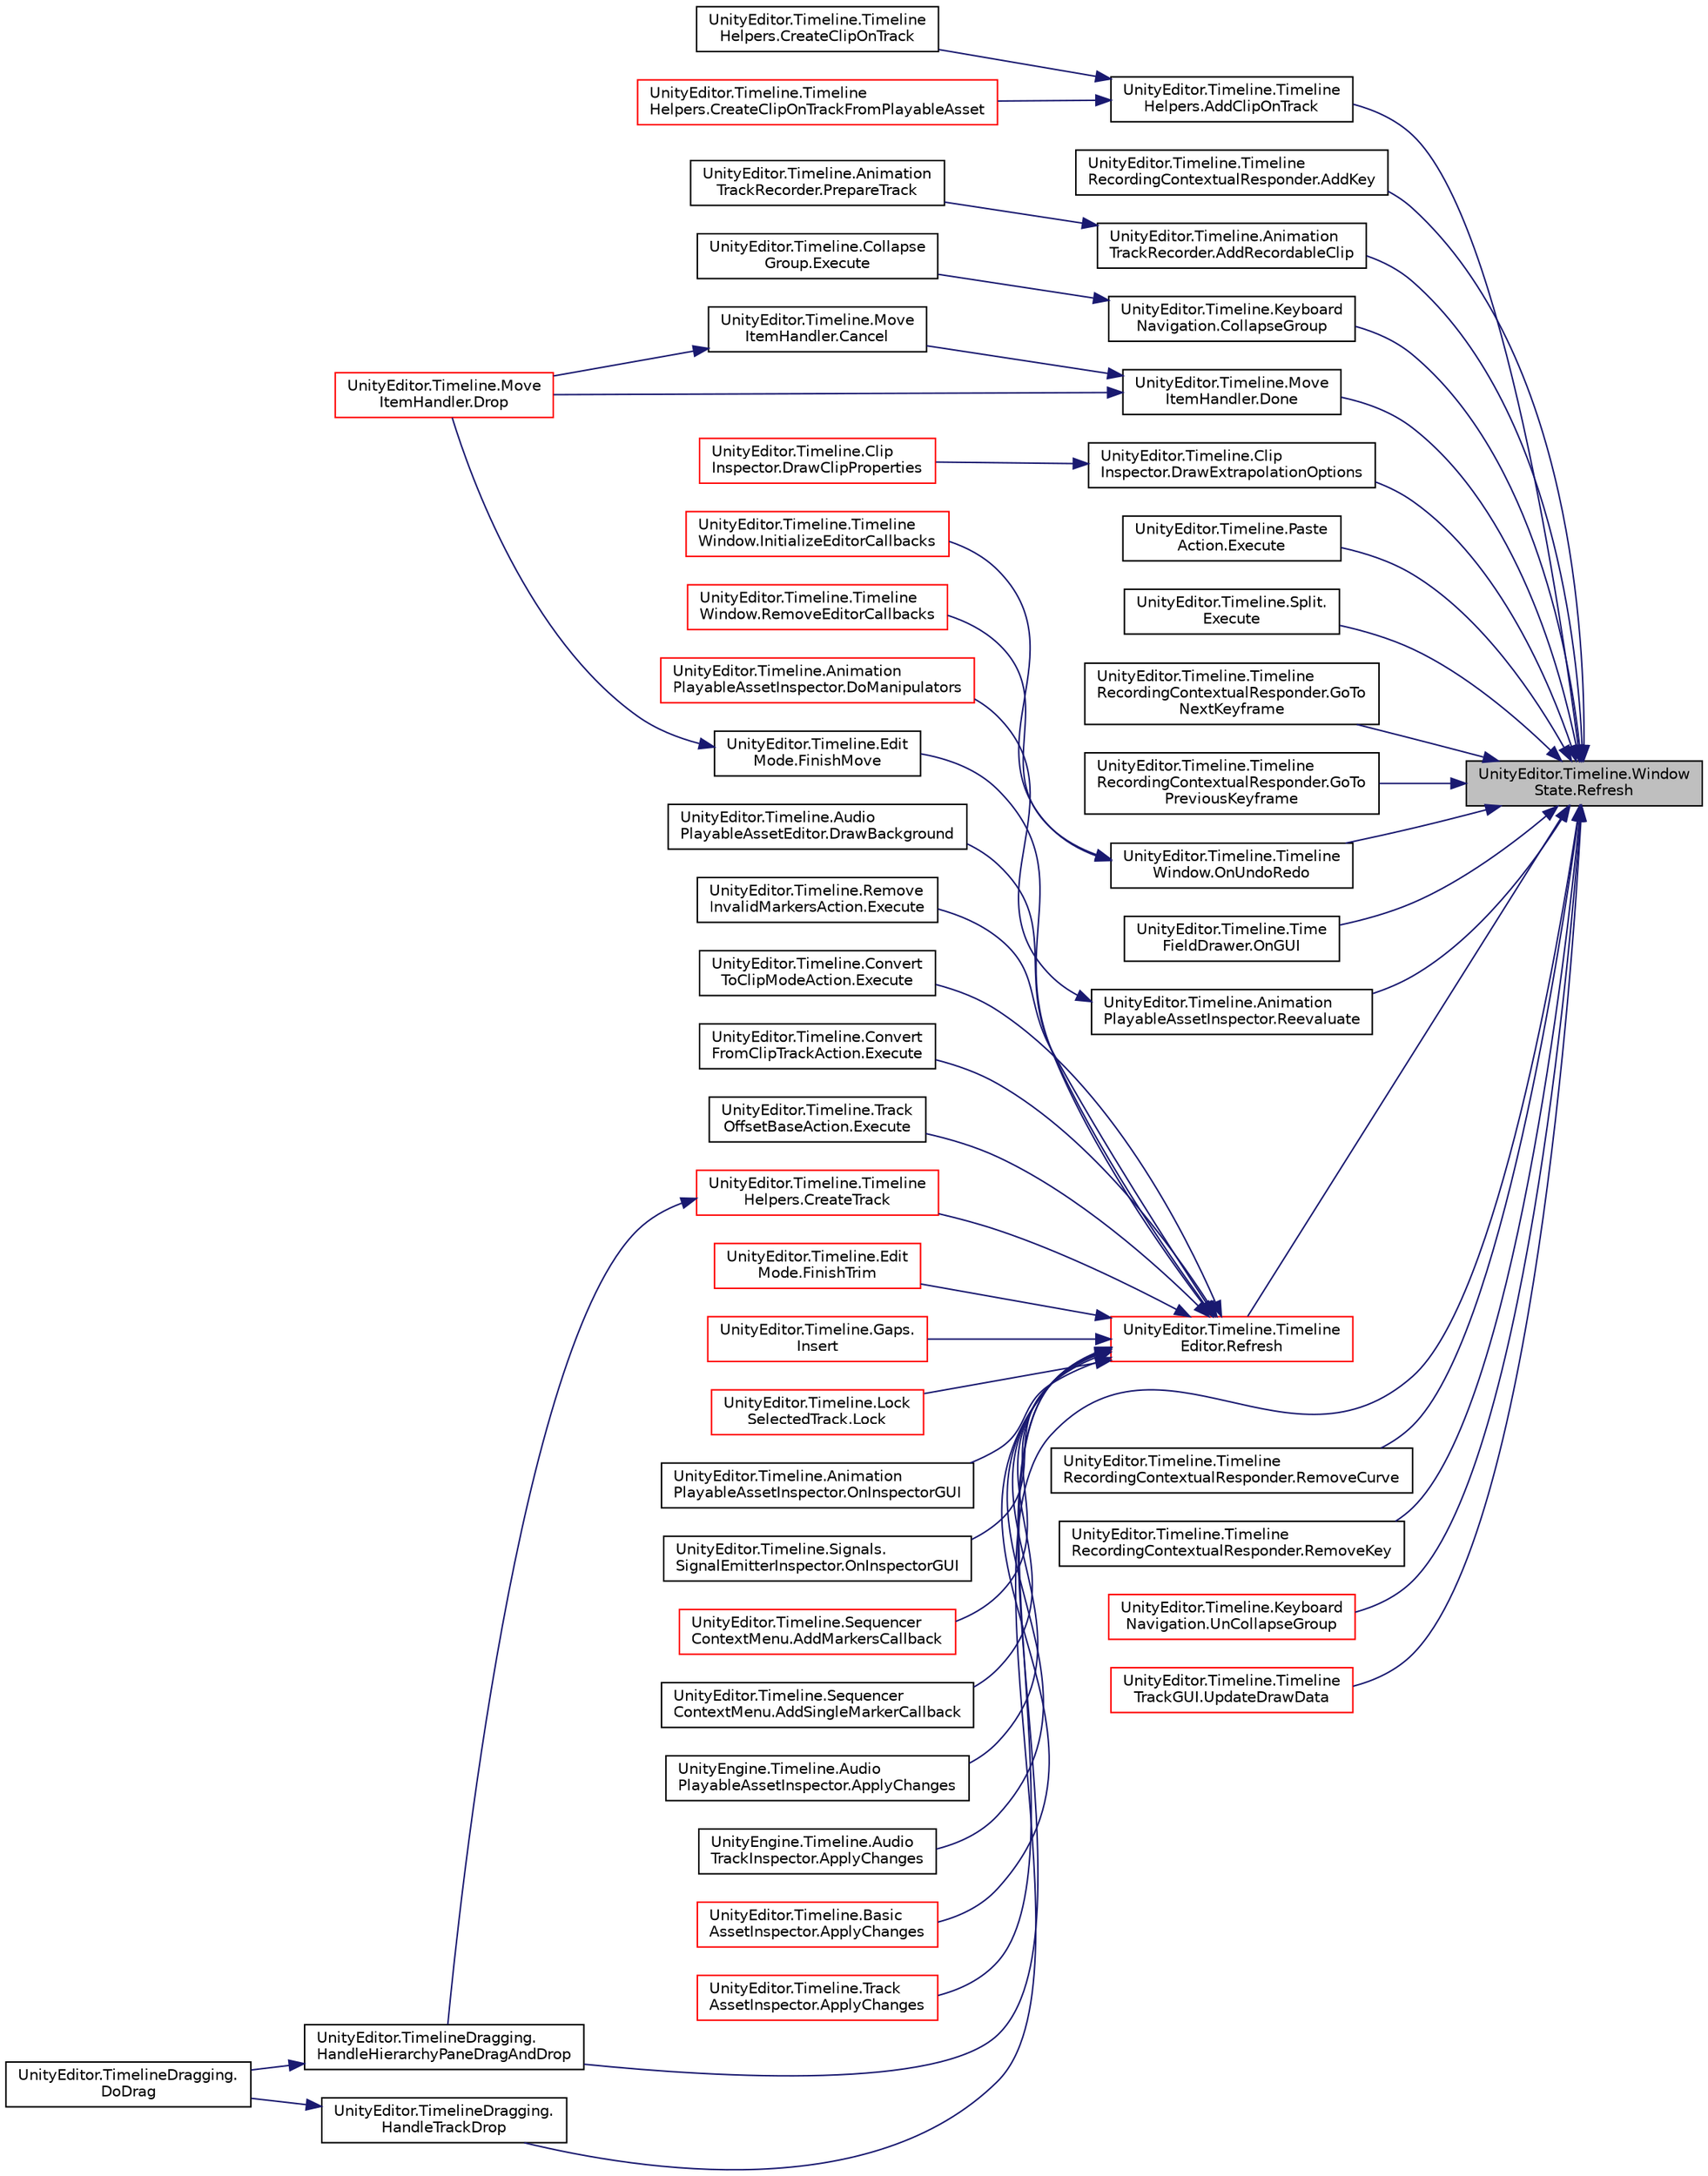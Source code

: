 digraph "UnityEditor.Timeline.WindowState.Refresh"
{
 // LATEX_PDF_SIZE
  edge [fontname="Helvetica",fontsize="10",labelfontname="Helvetica",labelfontsize="10"];
  node [fontname="Helvetica",fontsize="10",shape=record];
  rankdir="RL";
  Node1 [label="UnityEditor.Timeline.Window\lState.Refresh",height=0.2,width=0.4,color="black", fillcolor="grey75", style="filled", fontcolor="black",tooltip=" "];
  Node1 -> Node2 [dir="back",color="midnightblue",fontsize="10",style="solid",fontname="Helvetica"];
  Node2 [label="UnityEditor.Timeline.Timeline\lHelpers.AddClipOnTrack",height=0.2,width=0.4,color="black", fillcolor="white", style="filled",URL="$class_unity_editor_1_1_timeline_1_1_timeline_helpers.html#a04db5aa83ddb8c4d4f6474721a12ddda",tooltip="Shared code for adding a clip to a track"];
  Node2 -> Node3 [dir="back",color="midnightblue",fontsize="10",style="solid",fontname="Helvetica"];
  Node3 [label="UnityEditor.Timeline.Timeline\lHelpers.CreateClipOnTrack",height=0.2,width=0.4,color="black", fillcolor="white", style="filled",URL="$class_unity_editor_1_1_timeline_1_1_timeline_helpers.html#a256ba0456b46c1c763081636449e71cd",tooltip=" "];
  Node2 -> Node4 [dir="back",color="midnightblue",fontsize="10",style="solid",fontname="Helvetica"];
  Node4 [label="UnityEditor.Timeline.Timeline\lHelpers.CreateClipOnTrackFromPlayableAsset",height=0.2,width=0.4,color="red", fillcolor="white", style="filled",URL="$class_unity_editor_1_1_timeline_1_1_timeline_helpers.html#a259368744ff699bdda28cd191a8d1084",tooltip="Create a clip on track from an existing PlayableAsset"];
  Node1 -> Node14 [dir="back",color="midnightblue",fontsize="10",style="solid",fontname="Helvetica"];
  Node14 [label="UnityEditor.Timeline.Timeline\lRecordingContextualResponder.AddKey",height=0.2,width=0.4,color="black", fillcolor="white", style="filled",URL="$class_unity_editor_1_1_timeline_1_1_timeline_recording_contextual_responder.html#a819e37210739420394efcbbf72a0f943",tooltip=" "];
  Node1 -> Node15 [dir="back",color="midnightblue",fontsize="10",style="solid",fontname="Helvetica"];
  Node15 [label="UnityEditor.Timeline.Animation\lTrackRecorder.AddRecordableClip",height=0.2,width=0.4,color="black", fillcolor="white", style="filled",URL="$class_unity_editor_1_1_timeline_1_1_animation_track_recorder.html#ae9a7eb659ce6f6bf1b2dacdb659d7bb7",tooltip=" "];
  Node15 -> Node16 [dir="back",color="midnightblue",fontsize="10",style="solid",fontname="Helvetica"];
  Node16 [label="UnityEditor.Timeline.Animation\lTrackRecorder.PrepareTrack",height=0.2,width=0.4,color="black", fillcolor="white", style="filled",URL="$class_unity_editor_1_1_timeline_1_1_animation_track_recorder.html#aaa1833fd02ef8ae07e3ed534f155e97d",tooltip=" "];
  Node1 -> Node17 [dir="back",color="midnightblue",fontsize="10",style="solid",fontname="Helvetica"];
  Node17 [label="UnityEditor.Timeline.Keyboard\lNavigation.CollapseGroup",height=0.2,width=0.4,color="black", fillcolor="white", style="filled",URL="$class_unity_editor_1_1_timeline_1_1_keyboard_navigation.html#aa8458190017b0c60b6d70f8a999296d9",tooltip=" "];
  Node17 -> Node18 [dir="back",color="midnightblue",fontsize="10",style="solid",fontname="Helvetica"];
  Node18 [label="UnityEditor.Timeline.Collapse\lGroup.Execute",height=0.2,width=0.4,color="black", fillcolor="white", style="filled",URL="$class_unity_editor_1_1_timeline_1_1_collapse_group.html#aba41bd0738b6ba18da61a83f89c85dc7",tooltip=" "];
  Node1 -> Node19 [dir="back",color="midnightblue",fontsize="10",style="solid",fontname="Helvetica"];
  Node19 [label="UnityEditor.Timeline.Move\lItemHandler.Done",height=0.2,width=0.4,color="black", fillcolor="white", style="filled",URL="$class_unity_editor_1_1_timeline_1_1_move_item_handler.html#a6f3a5305b0bb819b346de72ac732572d",tooltip=" "];
  Node19 -> Node20 [dir="back",color="midnightblue",fontsize="10",style="solid",fontname="Helvetica"];
  Node20 [label="UnityEditor.Timeline.Move\lItemHandler.Cancel",height=0.2,width=0.4,color="black", fillcolor="white", style="filled",URL="$class_unity_editor_1_1_timeline_1_1_move_item_handler.html#aaded91156beefb815e1ae9cfb0da9acb",tooltip=" "];
  Node20 -> Node21 [dir="back",color="midnightblue",fontsize="10",style="solid",fontname="Helvetica"];
  Node21 [label="UnityEditor.Timeline.Move\lItemHandler.Drop",height=0.2,width=0.4,color="red", fillcolor="white", style="filled",URL="$class_unity_editor_1_1_timeline_1_1_move_item_handler.html#a3569772e77425ba2b50916cf2710c721",tooltip=" "];
  Node19 -> Node21 [dir="back",color="midnightblue",fontsize="10",style="solid",fontname="Helvetica"];
  Node1 -> Node27 [dir="back",color="midnightblue",fontsize="10",style="solid",fontname="Helvetica"];
  Node27 [label="UnityEditor.Timeline.Clip\lInspector.DrawExtrapolationOptions",height=0.2,width=0.4,color="black", fillcolor="white", style="filled",URL="$class_unity_editor_1_1_timeline_1_1_clip_inspector.html#abd6ba2669d988e60e44ead14b725547e",tooltip=" "];
  Node27 -> Node28 [dir="back",color="midnightblue",fontsize="10",style="solid",fontname="Helvetica"];
  Node28 [label="UnityEditor.Timeline.Clip\lInspector.DrawClipProperties",height=0.2,width=0.4,color="red", fillcolor="white", style="filled",URL="$class_unity_editor_1_1_timeline_1_1_clip_inspector.html#a861fcebebcec33861a27ec0e01b73118",tooltip=" "];
  Node1 -> Node30 [dir="back",color="midnightblue",fontsize="10",style="solid",fontname="Helvetica"];
  Node30 [label="UnityEditor.Timeline.Paste\lAction.Execute",height=0.2,width=0.4,color="black", fillcolor="white", style="filled",URL="$class_unity_editor_1_1_timeline_1_1_paste_action.html#a1893c7f614d1ca320125e29f6cb6acfc",tooltip=" "];
  Node1 -> Node31 [dir="back",color="midnightblue",fontsize="10",style="solid",fontname="Helvetica"];
  Node31 [label="UnityEditor.Timeline.Split.\lExecute",height=0.2,width=0.4,color="black", fillcolor="white", style="filled",URL="$class_unity_editor_1_1_timeline_1_1_split.html#a34222045c653b335b3c388043ebbcd26",tooltip=" "];
  Node1 -> Node32 [dir="back",color="midnightblue",fontsize="10",style="solid",fontname="Helvetica"];
  Node32 [label="UnityEditor.Timeline.Timeline\lRecordingContextualResponder.GoTo\lNextKeyframe",height=0.2,width=0.4,color="black", fillcolor="white", style="filled",URL="$class_unity_editor_1_1_timeline_1_1_timeline_recording_contextual_responder.html#ae0645004c320a89464de0310d48845bc",tooltip=" "];
  Node1 -> Node33 [dir="back",color="midnightblue",fontsize="10",style="solid",fontname="Helvetica"];
  Node33 [label="UnityEditor.Timeline.Timeline\lRecordingContextualResponder.GoTo\lPreviousKeyframe",height=0.2,width=0.4,color="black", fillcolor="white", style="filled",URL="$class_unity_editor_1_1_timeline_1_1_timeline_recording_contextual_responder.html#a53f95a869711008bb5729be1d9158c50",tooltip=" "];
  Node1 -> Node34 [dir="back",color="midnightblue",fontsize="10",style="solid",fontname="Helvetica"];
  Node34 [label="UnityEditor.TimelineDragging.\lHandleTrackDrop",height=0.2,width=0.4,color="black", fillcolor="white", style="filled",URL="$class_unity_editor_1_1_timeline_dragging.html#a171a4bff35b807a16cd43d20030e907c",tooltip=" "];
  Node34 -> Node7 [dir="back",color="midnightblue",fontsize="10",style="solid",fontname="Helvetica"];
  Node7 [label="UnityEditor.TimelineDragging.\lDoDrag",height=0.2,width=0.4,color="black", fillcolor="white", style="filled",URL="$class_unity_editor_1_1_timeline_dragging.html#a4553779d4ca17b6903d161bccec38193",tooltip=" "];
  Node1 -> Node35 [dir="back",color="midnightblue",fontsize="10",style="solid",fontname="Helvetica"];
  Node35 [label="UnityEditor.Timeline.Time\lFieldDrawer.OnGUI",height=0.2,width=0.4,color="black", fillcolor="white", style="filled",URL="$class_unity_editor_1_1_timeline_1_1_time_field_drawer.html#a5e0151d9098f8ff39810616bd8e16d9b",tooltip=" "];
  Node1 -> Node36 [dir="back",color="midnightblue",fontsize="10",style="solid",fontname="Helvetica"];
  Node36 [label="UnityEditor.Timeline.Timeline\lWindow.OnUndoRedo",height=0.2,width=0.4,color="black", fillcolor="white", style="filled",URL="$class_unity_editor_1_1_timeline_1_1_timeline_window.html#acdca02611f4faa350aea79e19db17c27",tooltip=" "];
  Node36 -> Node37 [dir="back",color="midnightblue",fontsize="10",style="solid",fontname="Helvetica"];
  Node37 [label="UnityEditor.Timeline.Timeline\lWindow.InitializeEditorCallbacks",height=0.2,width=0.4,color="red", fillcolor="white", style="filled",URL="$class_unity_editor_1_1_timeline_1_1_timeline_window.html#ab71bfd5f28c0cf3e9ac9cacd33d4be74",tooltip=" "];
  Node36 -> Node40 [dir="back",color="midnightblue",fontsize="10",style="solid",fontname="Helvetica"];
  Node40 [label="UnityEditor.Timeline.Timeline\lWindow.RemoveEditorCallbacks",height=0.2,width=0.4,color="red", fillcolor="white", style="filled",URL="$class_unity_editor_1_1_timeline_1_1_timeline_window.html#adeea43b18ac646059778f3b2c9e5fe2c",tooltip=" "];
  Node1 -> Node42 [dir="back",color="midnightblue",fontsize="10",style="solid",fontname="Helvetica"];
  Node42 [label="UnityEditor.Timeline.Animation\lPlayableAssetInspector.Reevaluate",height=0.2,width=0.4,color="black", fillcolor="white", style="filled",URL="$class_unity_editor_1_1_timeline_1_1_animation_playable_asset_inspector.html#a404980eaf341cf430ae104043aaf4274",tooltip=" "];
  Node42 -> Node43 [dir="back",color="midnightblue",fontsize="10",style="solid",fontname="Helvetica"];
  Node43 [label="UnityEditor.Timeline.Animation\lPlayableAssetInspector.DoManipulators",height=0.2,width=0.4,color="red", fillcolor="white", style="filled",URL="$class_unity_editor_1_1_timeline_1_1_animation_playable_asset_inspector.html#a1eff7e6d79f7939ad937c43634293cc6",tooltip=" "];
  Node1 -> Node47 [dir="back",color="midnightblue",fontsize="10",style="solid",fontname="Helvetica"];
  Node47 [label="UnityEditor.Timeline.Timeline\lEditor.Refresh",height=0.2,width=0.4,color="red", fillcolor="white", style="filled",URL="$class_unity_editor_1_1_timeline_1_1_timeline_editor.html#aac9130b771a4f65a484abe4ec3df471d",tooltip=" "];
  Node47 -> Node48 [dir="back",color="midnightblue",fontsize="10",style="solid",fontname="Helvetica"];
  Node48 [label="UnityEditor.Timeline.Sequencer\lContextMenu.AddMarkersCallback",height=0.2,width=0.4,color="red", fillcolor="white", style="filled",URL="$class_unity_editor_1_1_timeline_1_1_sequencer_context_menu.html#a5f2333a039d8e189c8cf99e36825a75d",tooltip=" "];
  Node47 -> Node50 [dir="back",color="midnightblue",fontsize="10",style="solid",fontname="Helvetica"];
  Node50 [label="UnityEditor.Timeline.Sequencer\lContextMenu.AddSingleMarkerCallback",height=0.2,width=0.4,color="black", fillcolor="white", style="filled",URL="$class_unity_editor_1_1_timeline_1_1_sequencer_context_menu.html#a11e6e61355e8a7ef437d84d8ea4e7ce1",tooltip=" "];
  Node47 -> Node51 [dir="back",color="midnightblue",fontsize="10",style="solid",fontname="Helvetica"];
  Node51 [label="UnityEngine.Timeline.Audio\lPlayableAssetInspector.ApplyChanges",height=0.2,width=0.4,color="black", fillcolor="white", style="filled",URL="$class_unity_engine_1_1_timeline_1_1_audio_playable_asset_inspector.html#ae60cddc4b36ce6a39b0706048718714f",tooltip=" "];
  Node47 -> Node52 [dir="back",color="midnightblue",fontsize="10",style="solid",fontname="Helvetica"];
  Node52 [label="UnityEngine.Timeline.Audio\lTrackInspector.ApplyChanges",height=0.2,width=0.4,color="black", fillcolor="white", style="filled",URL="$class_unity_engine_1_1_timeline_1_1_audio_track_inspector.html#af1569daf2f13f4c6c53966771bf55d5a",tooltip=" "];
  Node47 -> Node53 [dir="back",color="midnightblue",fontsize="10",style="solid",fontname="Helvetica"];
  Node53 [label="UnityEditor.Timeline.Basic\lAssetInspector.ApplyChanges",height=0.2,width=0.4,color="red", fillcolor="white", style="filled",URL="$class_unity_editor_1_1_timeline_1_1_basic_asset_inspector.html#a9bffd090e7f639c40817f79eeb2e8ecc",tooltip=" "];
  Node47 -> Node56 [dir="back",color="midnightblue",fontsize="10",style="solid",fontname="Helvetica"];
  Node56 [label="UnityEditor.Timeline.Track\lAssetInspector.ApplyChanges",height=0.2,width=0.4,color="red", fillcolor="white", style="filled",URL="$class_unity_editor_1_1_timeline_1_1_track_asset_inspector.html#a6d3ad6e3b8d3c10834a0a471295cf6c0",tooltip=" "];
  Node47 -> Node59 [dir="back",color="midnightblue",fontsize="10",style="solid",fontname="Helvetica"];
  Node59 [label="UnityEditor.Timeline.Timeline\lHelpers.CreateTrack",height=0.2,width=0.4,color="red", fillcolor="white", style="filled",URL="$class_unity_editor_1_1_timeline_1_1_timeline_helpers.html#a38380f338eea38b6497d3ab761acfdb1",tooltip=" "];
  Node59 -> Node68 [dir="back",color="midnightblue",fontsize="10",style="solid",fontname="Helvetica"];
  Node68 [label="UnityEditor.TimelineDragging.\lHandleHierarchyPaneDragAndDrop",height=0.2,width=0.4,color="black", fillcolor="white", style="filled",URL="$class_unity_editor_1_1_timeline_dragging.html#a687c347694a64d20d8211ae692d0f18e",tooltip=" "];
  Node68 -> Node7 [dir="back",color="midnightblue",fontsize="10",style="solid",fontname="Helvetica"];
  Node47 -> Node70 [dir="back",color="midnightblue",fontsize="10",style="solid",fontname="Helvetica"];
  Node70 [label="UnityEditor.Timeline.Audio\lPlayableAssetEditor.DrawBackground",height=0.2,width=0.4,color="black", fillcolor="white", style="filled",URL="$class_unity_editor_1_1_timeline_1_1_audio_playable_asset_editor.html#a3687c81461e2b7f6bd9a83d683d0462c",tooltip="Override this method to draw a background for a clip ."];
  Node47 -> Node71 [dir="back",color="midnightblue",fontsize="10",style="solid",fontname="Helvetica"];
  Node71 [label="UnityEditor.Timeline.Remove\lInvalidMarkersAction.Execute",height=0.2,width=0.4,color="black", fillcolor="white", style="filled",URL="$class_unity_editor_1_1_timeline_1_1_remove_invalid_markers_action.html#a9f7c38d98320a590c861d4d4d3a27d22",tooltip=" "];
  Node47 -> Node72 [dir="back",color="midnightblue",fontsize="10",style="solid",fontname="Helvetica"];
  Node72 [label="UnityEditor.Timeline.Convert\lToClipModeAction.Execute",height=0.2,width=0.4,color="black", fillcolor="white", style="filled",URL="$class_unity_editor_1_1_timeline_1_1_convert_to_clip_mode_action.html#ad9e9b9d3904ecd203d5c574f66720df6",tooltip=" "];
  Node47 -> Node73 [dir="back",color="midnightblue",fontsize="10",style="solid",fontname="Helvetica"];
  Node73 [label="UnityEditor.Timeline.Convert\lFromClipTrackAction.Execute",height=0.2,width=0.4,color="black", fillcolor="white", style="filled",URL="$class_unity_editor_1_1_timeline_1_1_convert_from_clip_track_action.html#a5a08b8c4ada136b09d37c34bcabb0346",tooltip=" "];
  Node47 -> Node74 [dir="back",color="midnightblue",fontsize="10",style="solid",fontname="Helvetica"];
  Node74 [label="UnityEditor.Timeline.Track\lOffsetBaseAction.Execute",height=0.2,width=0.4,color="black", fillcolor="white", style="filled",URL="$class_unity_editor_1_1_timeline_1_1_track_offset_base_action.html#ad831c78b458a2e06ea5e55c261404df8",tooltip=" "];
  Node47 -> Node75 [dir="back",color="midnightblue",fontsize="10",style="solid",fontname="Helvetica"];
  Node75 [label="UnityEditor.Timeline.Edit\lMode.FinishMove",height=0.2,width=0.4,color="black", fillcolor="white", style="filled",URL="$class_unity_editor_1_1_timeline_1_1_edit_mode.html#a65a01ef5fa96430145d99d00470f9578",tooltip=" "];
  Node75 -> Node21 [dir="back",color="midnightblue",fontsize="10",style="solid",fontname="Helvetica"];
  Node47 -> Node76 [dir="back",color="midnightblue",fontsize="10",style="solid",fontname="Helvetica"];
  Node76 [label="UnityEditor.Timeline.Edit\lMode.FinishTrim",height=0.2,width=0.4,color="red", fillcolor="white", style="filled",URL="$class_unity_editor_1_1_timeline_1_1_edit_mode.html#afa96bdbfbf805f3dc9aa7ad199436340",tooltip=" "];
  Node47 -> Node68 [dir="back",color="midnightblue",fontsize="10",style="solid",fontname="Helvetica"];
  Node47 -> Node89 [dir="back",color="midnightblue",fontsize="10",style="solid",fontname="Helvetica"];
  Node89 [label="UnityEditor.Timeline.Gaps.\lInsert",height=0.2,width=0.4,color="red", fillcolor="white", style="filled",URL="$class_unity_editor_1_1_timeline_1_1_gaps.html#a51e4fa370fc9acdc7d5dfe7d8c364857",tooltip=" "];
  Node47 -> Node91 [dir="back",color="midnightblue",fontsize="10",style="solid",fontname="Helvetica"];
  Node91 [label="UnityEditor.Timeline.Lock\lSelectedTrack.Lock",height=0.2,width=0.4,color="red", fillcolor="white", style="filled",URL="$class_unity_editor_1_1_timeline_1_1_lock_selected_track.html#a18d3be67222d4f1d0b7b9ceebc57e705",tooltip=" "];
  Node47 -> Node93 [dir="back",color="midnightblue",fontsize="10",style="solid",fontname="Helvetica"];
  Node93 [label="UnityEditor.Timeline.Animation\lPlayableAssetInspector.OnInspectorGUI",height=0.2,width=0.4,color="black", fillcolor="white", style="filled",URL="$class_unity_editor_1_1_timeline_1_1_animation_playable_asset_inspector.html#a9198a92a8660008bb716236ac2959448",tooltip=" "];
  Node47 -> Node94 [dir="back",color="midnightblue",fontsize="10",style="solid",fontname="Helvetica"];
  Node94 [label="UnityEditor.Timeline.Signals.\lSignalEmitterInspector.OnInspectorGUI",height=0.2,width=0.4,color="black", fillcolor="white", style="filled",URL="$class_unity_editor_1_1_timeline_1_1_signals_1_1_signal_emitter_inspector.html#a195ef47d79d4e4bd401e5dfe882adb8e",tooltip=" "];
  Node1 -> Node106 [dir="back",color="midnightblue",fontsize="10",style="solid",fontname="Helvetica"];
  Node106 [label="UnityEditor.Timeline.Timeline\lRecordingContextualResponder.RemoveCurve",height=0.2,width=0.4,color="black", fillcolor="white", style="filled",URL="$class_unity_editor_1_1_timeline_1_1_timeline_recording_contextual_responder.html#ad27f9f6b004a1948de542514ddc1aed7",tooltip=" "];
  Node1 -> Node107 [dir="back",color="midnightblue",fontsize="10",style="solid",fontname="Helvetica"];
  Node107 [label="UnityEditor.Timeline.Timeline\lRecordingContextualResponder.RemoveKey",height=0.2,width=0.4,color="black", fillcolor="white", style="filled",URL="$class_unity_editor_1_1_timeline_1_1_timeline_recording_contextual_responder.html#a23f7dca89b0e059e3b146b4b6201224a",tooltip=" "];
  Node1 -> Node108 [dir="back",color="midnightblue",fontsize="10",style="solid",fontname="Helvetica"];
  Node108 [label="UnityEditor.Timeline.Keyboard\lNavigation.UnCollapseGroup",height=0.2,width=0.4,color="red", fillcolor="white", style="filled",URL="$class_unity_editor_1_1_timeline_1_1_keyboard_navigation.html#a4fa536a37eaf2544d51b14311eafb048",tooltip=" "];
  Node1 -> Node110 [dir="back",color="midnightblue",fontsize="10",style="solid",fontname="Helvetica"];
  Node110 [label="UnityEditor.Timeline.Timeline\lTrackGUI.UpdateDrawData",height=0.2,width=0.4,color="red", fillcolor="white", style="filled",URL="$class_unity_editor_1_1_timeline_1_1_timeline_track_g_u_i.html#ad9d4693d49b63d06eb27041d4a8861ec",tooltip=" "];
}
